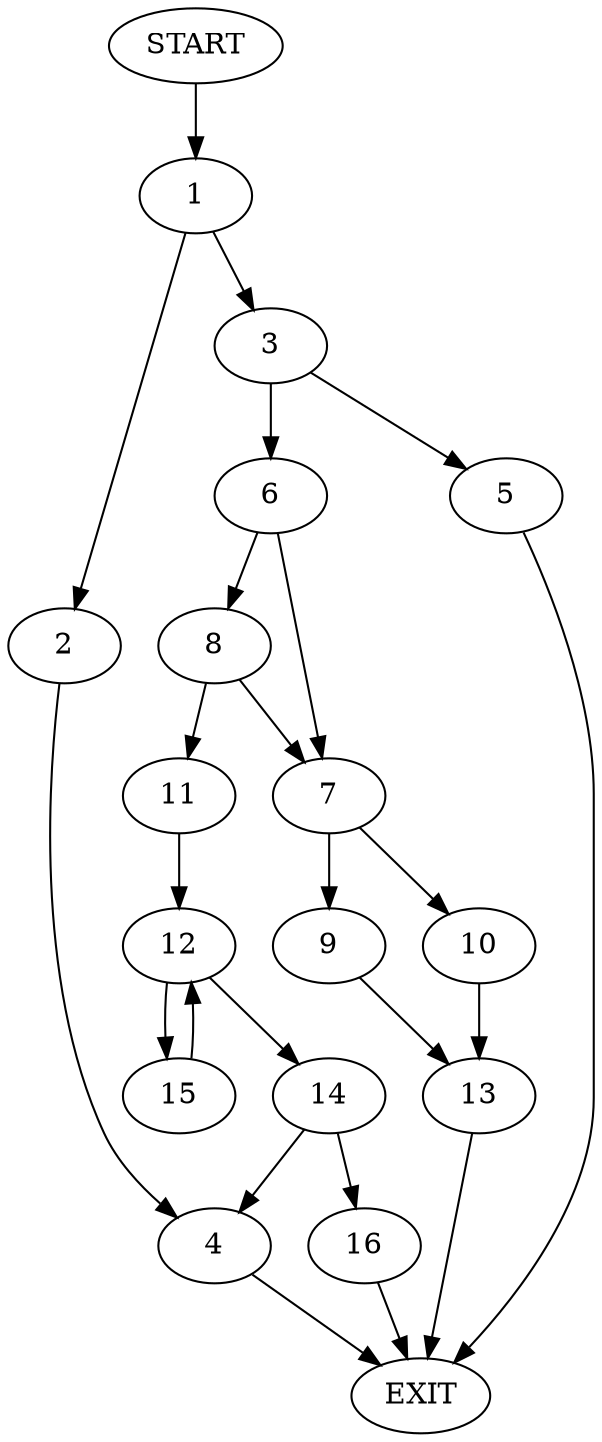 digraph {
0 [label="START"]
17 [label="EXIT"]
0 -> 1
1 -> 2
1 -> 3
2 -> 4
3 -> 5
3 -> 6
4 -> 17
5 -> 17
6 -> 7
6 -> 8
7 -> 9
7 -> 10
8 -> 7
8 -> 11
11 -> 12
9 -> 13
10 -> 13
13 -> 17
12 -> 14
12 -> 15
15 -> 12
14 -> 16
14 -> 4
16 -> 17
}
